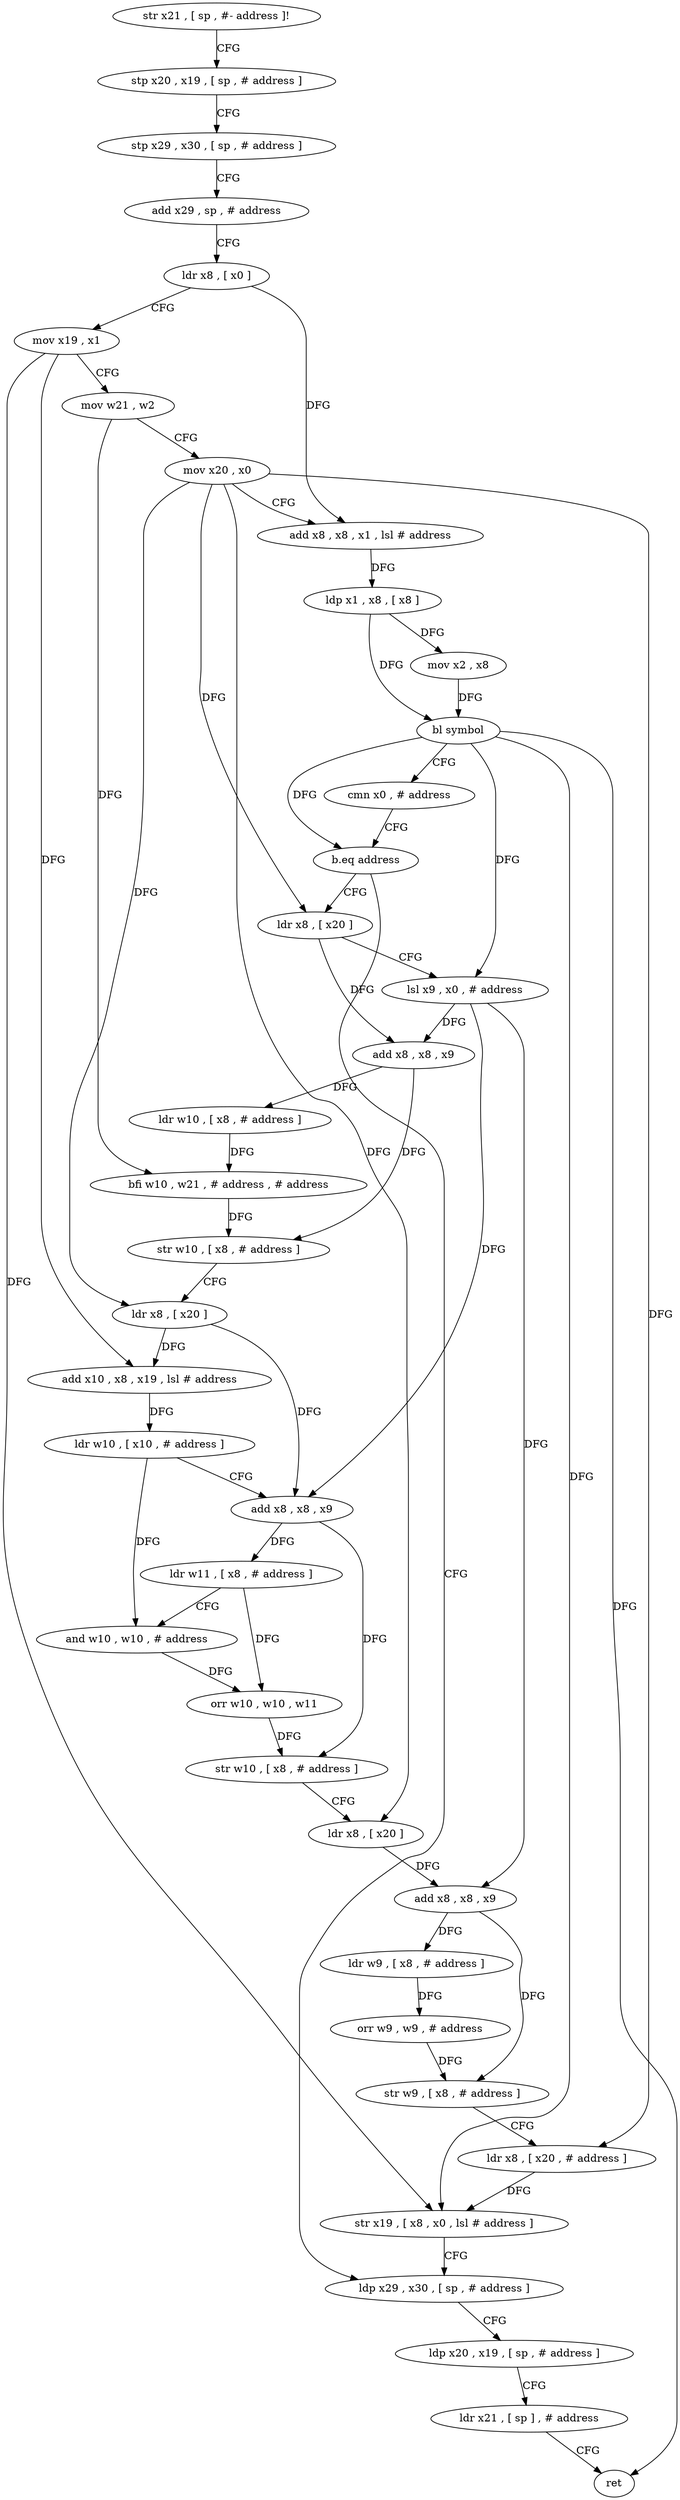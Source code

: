 digraph "func" {
"4241044" [label = "str x21 , [ sp , #- address ]!" ]
"4241048" [label = "stp x20 , x19 , [ sp , # address ]" ]
"4241052" [label = "stp x29 , x30 , [ sp , # address ]" ]
"4241056" [label = "add x29 , sp , # address" ]
"4241060" [label = "ldr x8 , [ x0 ]" ]
"4241064" [label = "mov x19 , x1" ]
"4241068" [label = "mov w21 , w2" ]
"4241072" [label = "mov x20 , x0" ]
"4241076" [label = "add x8 , x8 , x1 , lsl # address" ]
"4241080" [label = "ldp x1 , x8 , [ x8 ]" ]
"4241084" [label = "mov x2 , x8" ]
"4241088" [label = "bl symbol" ]
"4241092" [label = "cmn x0 , # address" ]
"4241096" [label = "b.eq address" ]
"4241184" [label = "ldp x29 , x30 , [ sp , # address ]" ]
"4241100" [label = "ldr x8 , [ x20 ]" ]
"4241188" [label = "ldp x20 , x19 , [ sp , # address ]" ]
"4241192" [label = "ldr x21 , [ sp ] , # address" ]
"4241196" [label = "ret" ]
"4241104" [label = "lsl x9 , x0 , # address" ]
"4241108" [label = "add x8 , x8 , x9" ]
"4241112" [label = "ldr w10 , [ x8 , # address ]" ]
"4241116" [label = "bfi w10 , w21 , # address , # address" ]
"4241120" [label = "str w10 , [ x8 , # address ]" ]
"4241124" [label = "ldr x8 , [ x20 ]" ]
"4241128" [label = "add x10 , x8 , x19 , lsl # address" ]
"4241132" [label = "ldr w10 , [ x10 , # address ]" ]
"4241136" [label = "add x8 , x8 , x9" ]
"4241140" [label = "ldr w11 , [ x8 , # address ]" ]
"4241144" [label = "and w10 , w10 , # address" ]
"4241148" [label = "orr w10 , w10 , w11" ]
"4241152" [label = "str w10 , [ x8 , # address ]" ]
"4241156" [label = "ldr x8 , [ x20 ]" ]
"4241160" [label = "add x8 , x8 , x9" ]
"4241164" [label = "ldr w9 , [ x8 , # address ]" ]
"4241168" [label = "orr w9 , w9 , # address" ]
"4241172" [label = "str w9 , [ x8 , # address ]" ]
"4241176" [label = "ldr x8 , [ x20 , # address ]" ]
"4241180" [label = "str x19 , [ x8 , x0 , lsl # address ]" ]
"4241044" -> "4241048" [ label = "CFG" ]
"4241048" -> "4241052" [ label = "CFG" ]
"4241052" -> "4241056" [ label = "CFG" ]
"4241056" -> "4241060" [ label = "CFG" ]
"4241060" -> "4241064" [ label = "CFG" ]
"4241060" -> "4241076" [ label = "DFG" ]
"4241064" -> "4241068" [ label = "CFG" ]
"4241064" -> "4241128" [ label = "DFG" ]
"4241064" -> "4241180" [ label = "DFG" ]
"4241068" -> "4241072" [ label = "CFG" ]
"4241068" -> "4241116" [ label = "DFG" ]
"4241072" -> "4241076" [ label = "CFG" ]
"4241072" -> "4241100" [ label = "DFG" ]
"4241072" -> "4241124" [ label = "DFG" ]
"4241072" -> "4241156" [ label = "DFG" ]
"4241072" -> "4241176" [ label = "DFG" ]
"4241076" -> "4241080" [ label = "DFG" ]
"4241080" -> "4241084" [ label = "DFG" ]
"4241080" -> "4241088" [ label = "DFG" ]
"4241084" -> "4241088" [ label = "DFG" ]
"4241088" -> "4241092" [ label = "CFG" ]
"4241088" -> "4241096" [ label = "DFG" ]
"4241088" -> "4241196" [ label = "DFG" ]
"4241088" -> "4241104" [ label = "DFG" ]
"4241088" -> "4241180" [ label = "DFG" ]
"4241092" -> "4241096" [ label = "CFG" ]
"4241096" -> "4241184" [ label = "CFG" ]
"4241096" -> "4241100" [ label = "CFG" ]
"4241184" -> "4241188" [ label = "CFG" ]
"4241100" -> "4241104" [ label = "CFG" ]
"4241100" -> "4241108" [ label = "DFG" ]
"4241188" -> "4241192" [ label = "CFG" ]
"4241192" -> "4241196" [ label = "CFG" ]
"4241104" -> "4241108" [ label = "DFG" ]
"4241104" -> "4241136" [ label = "DFG" ]
"4241104" -> "4241160" [ label = "DFG" ]
"4241108" -> "4241112" [ label = "DFG" ]
"4241108" -> "4241120" [ label = "DFG" ]
"4241112" -> "4241116" [ label = "DFG" ]
"4241116" -> "4241120" [ label = "DFG" ]
"4241120" -> "4241124" [ label = "CFG" ]
"4241124" -> "4241128" [ label = "DFG" ]
"4241124" -> "4241136" [ label = "DFG" ]
"4241128" -> "4241132" [ label = "DFG" ]
"4241132" -> "4241136" [ label = "CFG" ]
"4241132" -> "4241144" [ label = "DFG" ]
"4241136" -> "4241140" [ label = "DFG" ]
"4241136" -> "4241152" [ label = "DFG" ]
"4241140" -> "4241144" [ label = "CFG" ]
"4241140" -> "4241148" [ label = "DFG" ]
"4241144" -> "4241148" [ label = "DFG" ]
"4241148" -> "4241152" [ label = "DFG" ]
"4241152" -> "4241156" [ label = "CFG" ]
"4241156" -> "4241160" [ label = "DFG" ]
"4241160" -> "4241164" [ label = "DFG" ]
"4241160" -> "4241172" [ label = "DFG" ]
"4241164" -> "4241168" [ label = "DFG" ]
"4241168" -> "4241172" [ label = "DFG" ]
"4241172" -> "4241176" [ label = "CFG" ]
"4241176" -> "4241180" [ label = "DFG" ]
"4241180" -> "4241184" [ label = "CFG" ]
}

